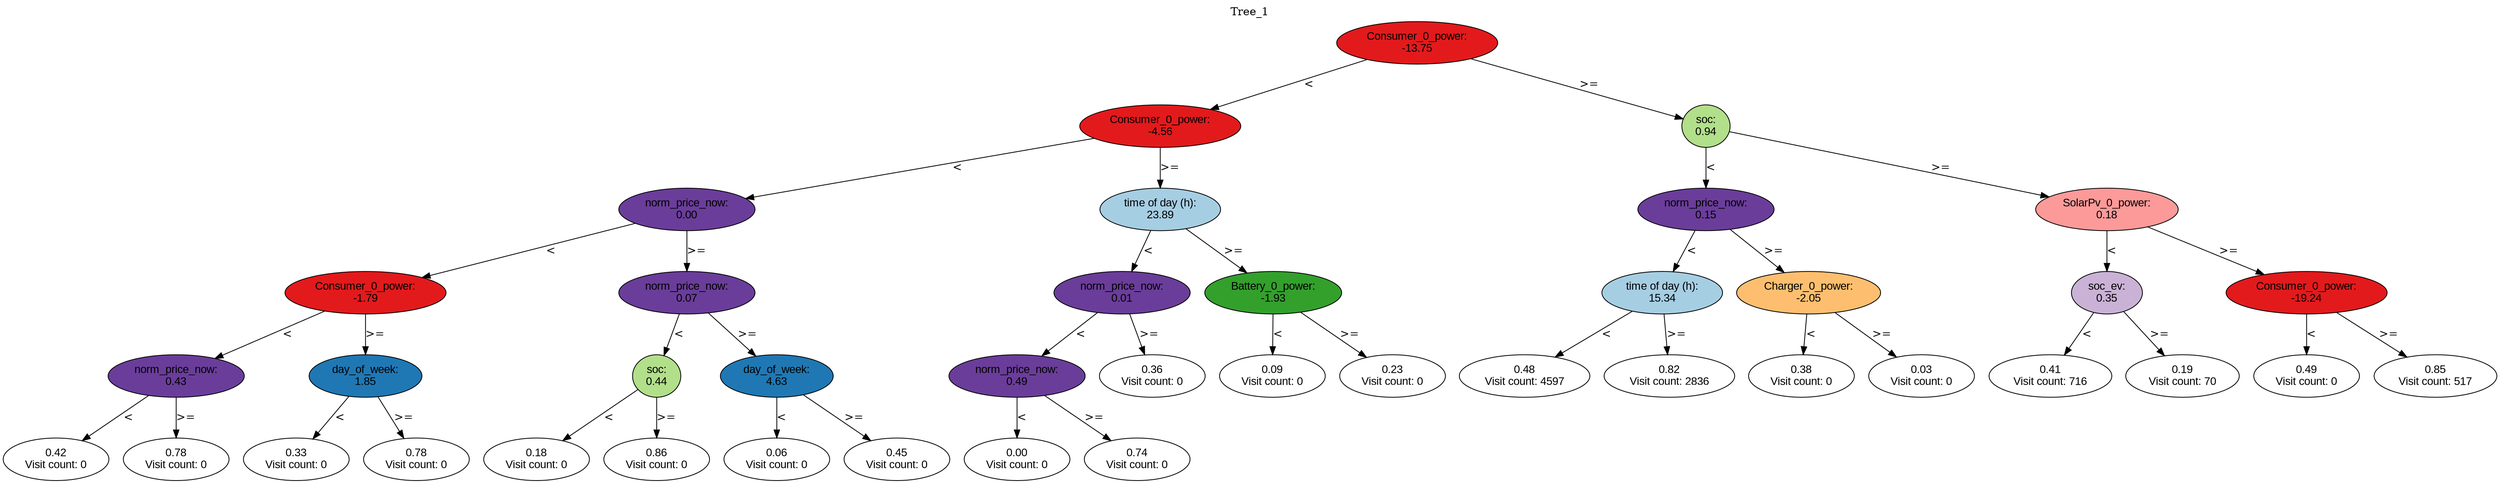 digraph BST {
    node [fontname="Arial" style=filled colorscheme=paired12];
    0 [ label = "Consumer_0_power:
-13.75" fillcolor=6];
    1 [ label = "Consumer_0_power:
-4.56" fillcolor=6];
    2 [ label = "norm_price_now:
0.00" fillcolor=10];
    3 [ label = "Consumer_0_power:
-1.79" fillcolor=6];
    4 [ label = "norm_price_now:
0.43" fillcolor=10];
    5 [ label = "0.42
Visit count: 0" fillcolor=white];
    6 [ label = "0.78
Visit count: 0" fillcolor=white];
    7 [ label = "day_of_week:
1.85" fillcolor=2];
    8 [ label = "0.33
Visit count: 0" fillcolor=white];
    9 [ label = "0.78
Visit count: 0" fillcolor=white];
    10 [ label = "norm_price_now:
0.07" fillcolor=10];
    11 [ label = "soc:
0.44" fillcolor=3];
    12 [ label = "0.18
Visit count: 0" fillcolor=white];
    13 [ label = "0.86
Visit count: 0" fillcolor=white];
    14 [ label = "day_of_week:
4.63" fillcolor=2];
    15 [ label = "0.06
Visit count: 0" fillcolor=white];
    16 [ label = "0.45
Visit count: 0" fillcolor=white];
    17 [ label = "time of day (h):
23.89" fillcolor=1];
    18 [ label = "norm_price_now:
0.01" fillcolor=10];
    19 [ label = "norm_price_now:
0.49" fillcolor=10];
    20 [ label = "0.00
Visit count: 0" fillcolor=white];
    21 [ label = "0.74
Visit count: 0" fillcolor=white];
    22 [ label = "0.36
Visit count: 0" fillcolor=white];
    23 [ label = "Battery_0_power:
-1.93" fillcolor=4];
    24 [ label = "0.09
Visit count: 0" fillcolor=white];
    25 [ label = "0.23
Visit count: 0" fillcolor=white];
    26 [ label = "soc:
0.94" fillcolor=3];
    27 [ label = "norm_price_now:
0.15" fillcolor=10];
    28 [ label = "time of day (h):
15.34" fillcolor=1];
    29 [ label = "0.48
Visit count: 4597" fillcolor=white];
    30 [ label = "0.82
Visit count: 2836" fillcolor=white];
    31 [ label = "Charger_0_power:
-2.05" fillcolor=7];
    32 [ label = "0.38
Visit count: 0" fillcolor=white];
    33 [ label = "0.03
Visit count: 0" fillcolor=white];
    34 [ label = "SolarPv_0_power:
0.18" fillcolor=5];
    35 [ label = "soc_ev:
0.35" fillcolor=9];
    36 [ label = "0.41
Visit count: 716" fillcolor=white];
    37 [ label = "0.19
Visit count: 70" fillcolor=white];
    38 [ label = "Consumer_0_power:
-19.24" fillcolor=6];
    39 [ label = "0.49
Visit count: 0" fillcolor=white];
    40 [ label = "0.85
Visit count: 517" fillcolor=white];

    0  -> 1[ label = "<"];
    0  -> 26[ label = ">="];
    1  -> 2[ label = "<"];
    1  -> 17[ label = ">="];
    2  -> 3[ label = "<"];
    2  -> 10[ label = ">="];
    3  -> 4[ label = "<"];
    3  -> 7[ label = ">="];
    4  -> 5[ label = "<"];
    4  -> 6[ label = ">="];
    7  -> 8[ label = "<"];
    7  -> 9[ label = ">="];
    10  -> 11[ label = "<"];
    10  -> 14[ label = ">="];
    11  -> 12[ label = "<"];
    11  -> 13[ label = ">="];
    14  -> 15[ label = "<"];
    14  -> 16[ label = ">="];
    17  -> 18[ label = "<"];
    17  -> 23[ label = ">="];
    18  -> 19[ label = "<"];
    18  -> 22[ label = ">="];
    19  -> 20[ label = "<"];
    19  -> 21[ label = ">="];
    23  -> 24[ label = "<"];
    23  -> 25[ label = ">="];
    26  -> 27[ label = "<"];
    26  -> 34[ label = ">="];
    27  -> 28[ label = "<"];
    27  -> 31[ label = ">="];
    28  -> 29[ label = "<"];
    28  -> 30[ label = ">="];
    31  -> 32[ label = "<"];
    31  -> 33[ label = ">="];
    34  -> 35[ label = "<"];
    34  -> 38[ label = ">="];
    35  -> 36[ label = "<"];
    35  -> 37[ label = ">="];
    38  -> 39[ label = "<"];
    38  -> 40[ label = ">="];

    labelloc="t";
    label="Tree_1";
}